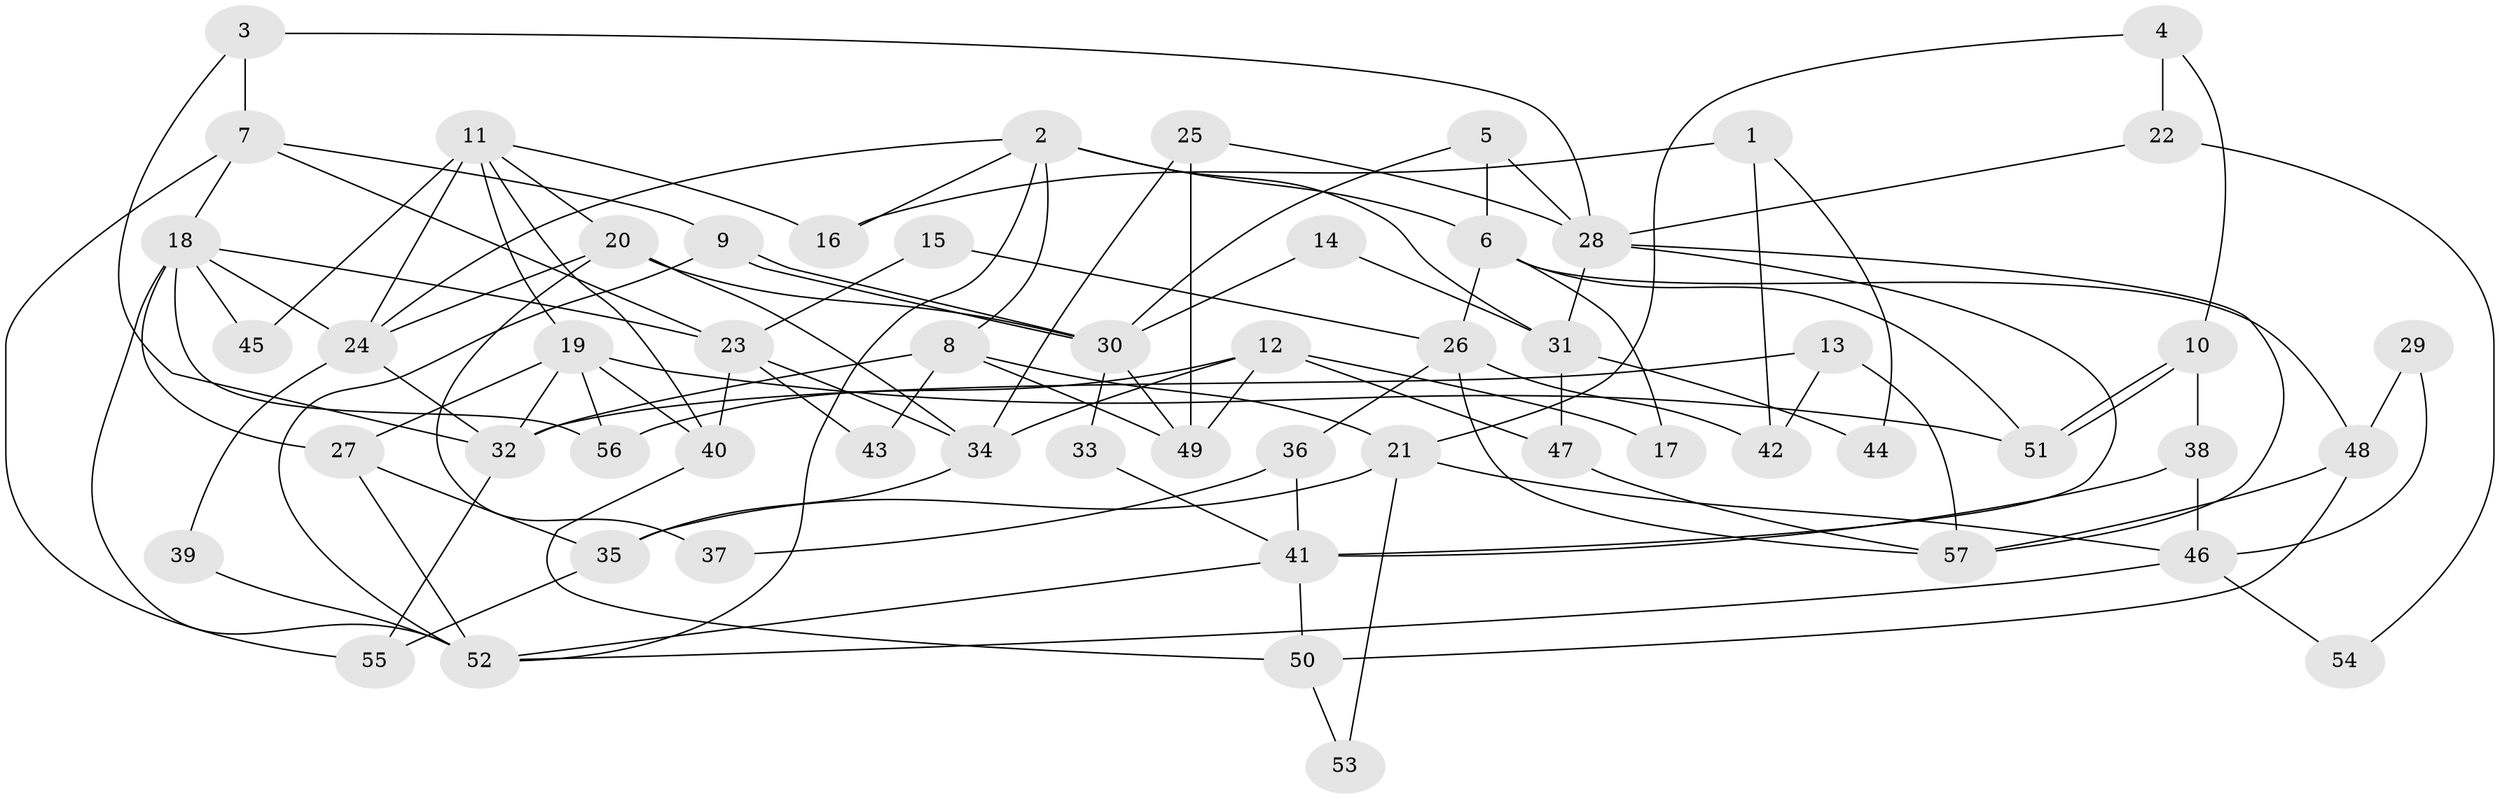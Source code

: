 // coarse degree distribution, {4: 0.17391304347826086, 5: 0.13043478260869565, 8: 0.08695652173913043, 9: 0.043478260869565216, 3: 0.13043478260869565, 6: 0.13043478260869565, 2: 0.043478260869565216, 7: 0.21739130434782608, 10: 0.043478260869565216}
// Generated by graph-tools (version 1.1) at 2025/37/03/04/25 23:37:05]
// undirected, 57 vertices, 114 edges
graph export_dot {
  node [color=gray90,style=filled];
  1;
  2;
  3;
  4;
  5;
  6;
  7;
  8;
  9;
  10;
  11;
  12;
  13;
  14;
  15;
  16;
  17;
  18;
  19;
  20;
  21;
  22;
  23;
  24;
  25;
  26;
  27;
  28;
  29;
  30;
  31;
  32;
  33;
  34;
  35;
  36;
  37;
  38;
  39;
  40;
  41;
  42;
  43;
  44;
  45;
  46;
  47;
  48;
  49;
  50;
  51;
  52;
  53;
  54;
  55;
  56;
  57;
  1 -- 42;
  1 -- 16;
  1 -- 44;
  2 -- 8;
  2 -- 24;
  2 -- 6;
  2 -- 16;
  2 -- 31;
  2 -- 52;
  3 -- 7;
  3 -- 32;
  3 -- 28;
  4 -- 21;
  4 -- 10;
  4 -- 22;
  5 -- 28;
  5 -- 30;
  5 -- 6;
  6 -- 17;
  6 -- 26;
  6 -- 48;
  6 -- 51;
  7 -- 23;
  7 -- 9;
  7 -- 18;
  7 -- 55;
  8 -- 32;
  8 -- 49;
  8 -- 21;
  8 -- 43;
  9 -- 30;
  9 -- 30;
  9 -- 52;
  10 -- 51;
  10 -- 51;
  10 -- 38;
  11 -- 40;
  11 -- 19;
  11 -- 16;
  11 -- 20;
  11 -- 24;
  11 -- 45;
  12 -- 49;
  12 -- 34;
  12 -- 17;
  12 -- 47;
  12 -- 56;
  13 -- 57;
  13 -- 32;
  13 -- 42;
  14 -- 31;
  14 -- 30;
  15 -- 26;
  15 -- 23;
  18 -- 52;
  18 -- 23;
  18 -- 24;
  18 -- 27;
  18 -- 45;
  18 -- 56;
  19 -- 51;
  19 -- 56;
  19 -- 27;
  19 -- 32;
  19 -- 40;
  20 -- 24;
  20 -- 30;
  20 -- 34;
  20 -- 37;
  21 -- 35;
  21 -- 46;
  21 -- 53;
  22 -- 28;
  22 -- 54;
  23 -- 34;
  23 -- 40;
  23 -- 43;
  24 -- 32;
  24 -- 39;
  25 -- 34;
  25 -- 28;
  25 -- 49;
  26 -- 57;
  26 -- 36;
  26 -- 42;
  27 -- 35;
  27 -- 52;
  28 -- 41;
  28 -- 31;
  28 -- 57;
  29 -- 46;
  29 -- 48;
  30 -- 33;
  30 -- 49;
  31 -- 44;
  31 -- 47;
  32 -- 55;
  33 -- 41;
  34 -- 35;
  35 -- 55;
  36 -- 41;
  36 -- 37;
  38 -- 46;
  38 -- 41;
  39 -- 52;
  40 -- 50;
  41 -- 52;
  41 -- 50;
  46 -- 52;
  46 -- 54;
  47 -- 57;
  48 -- 57;
  48 -- 50;
  50 -- 53;
}

